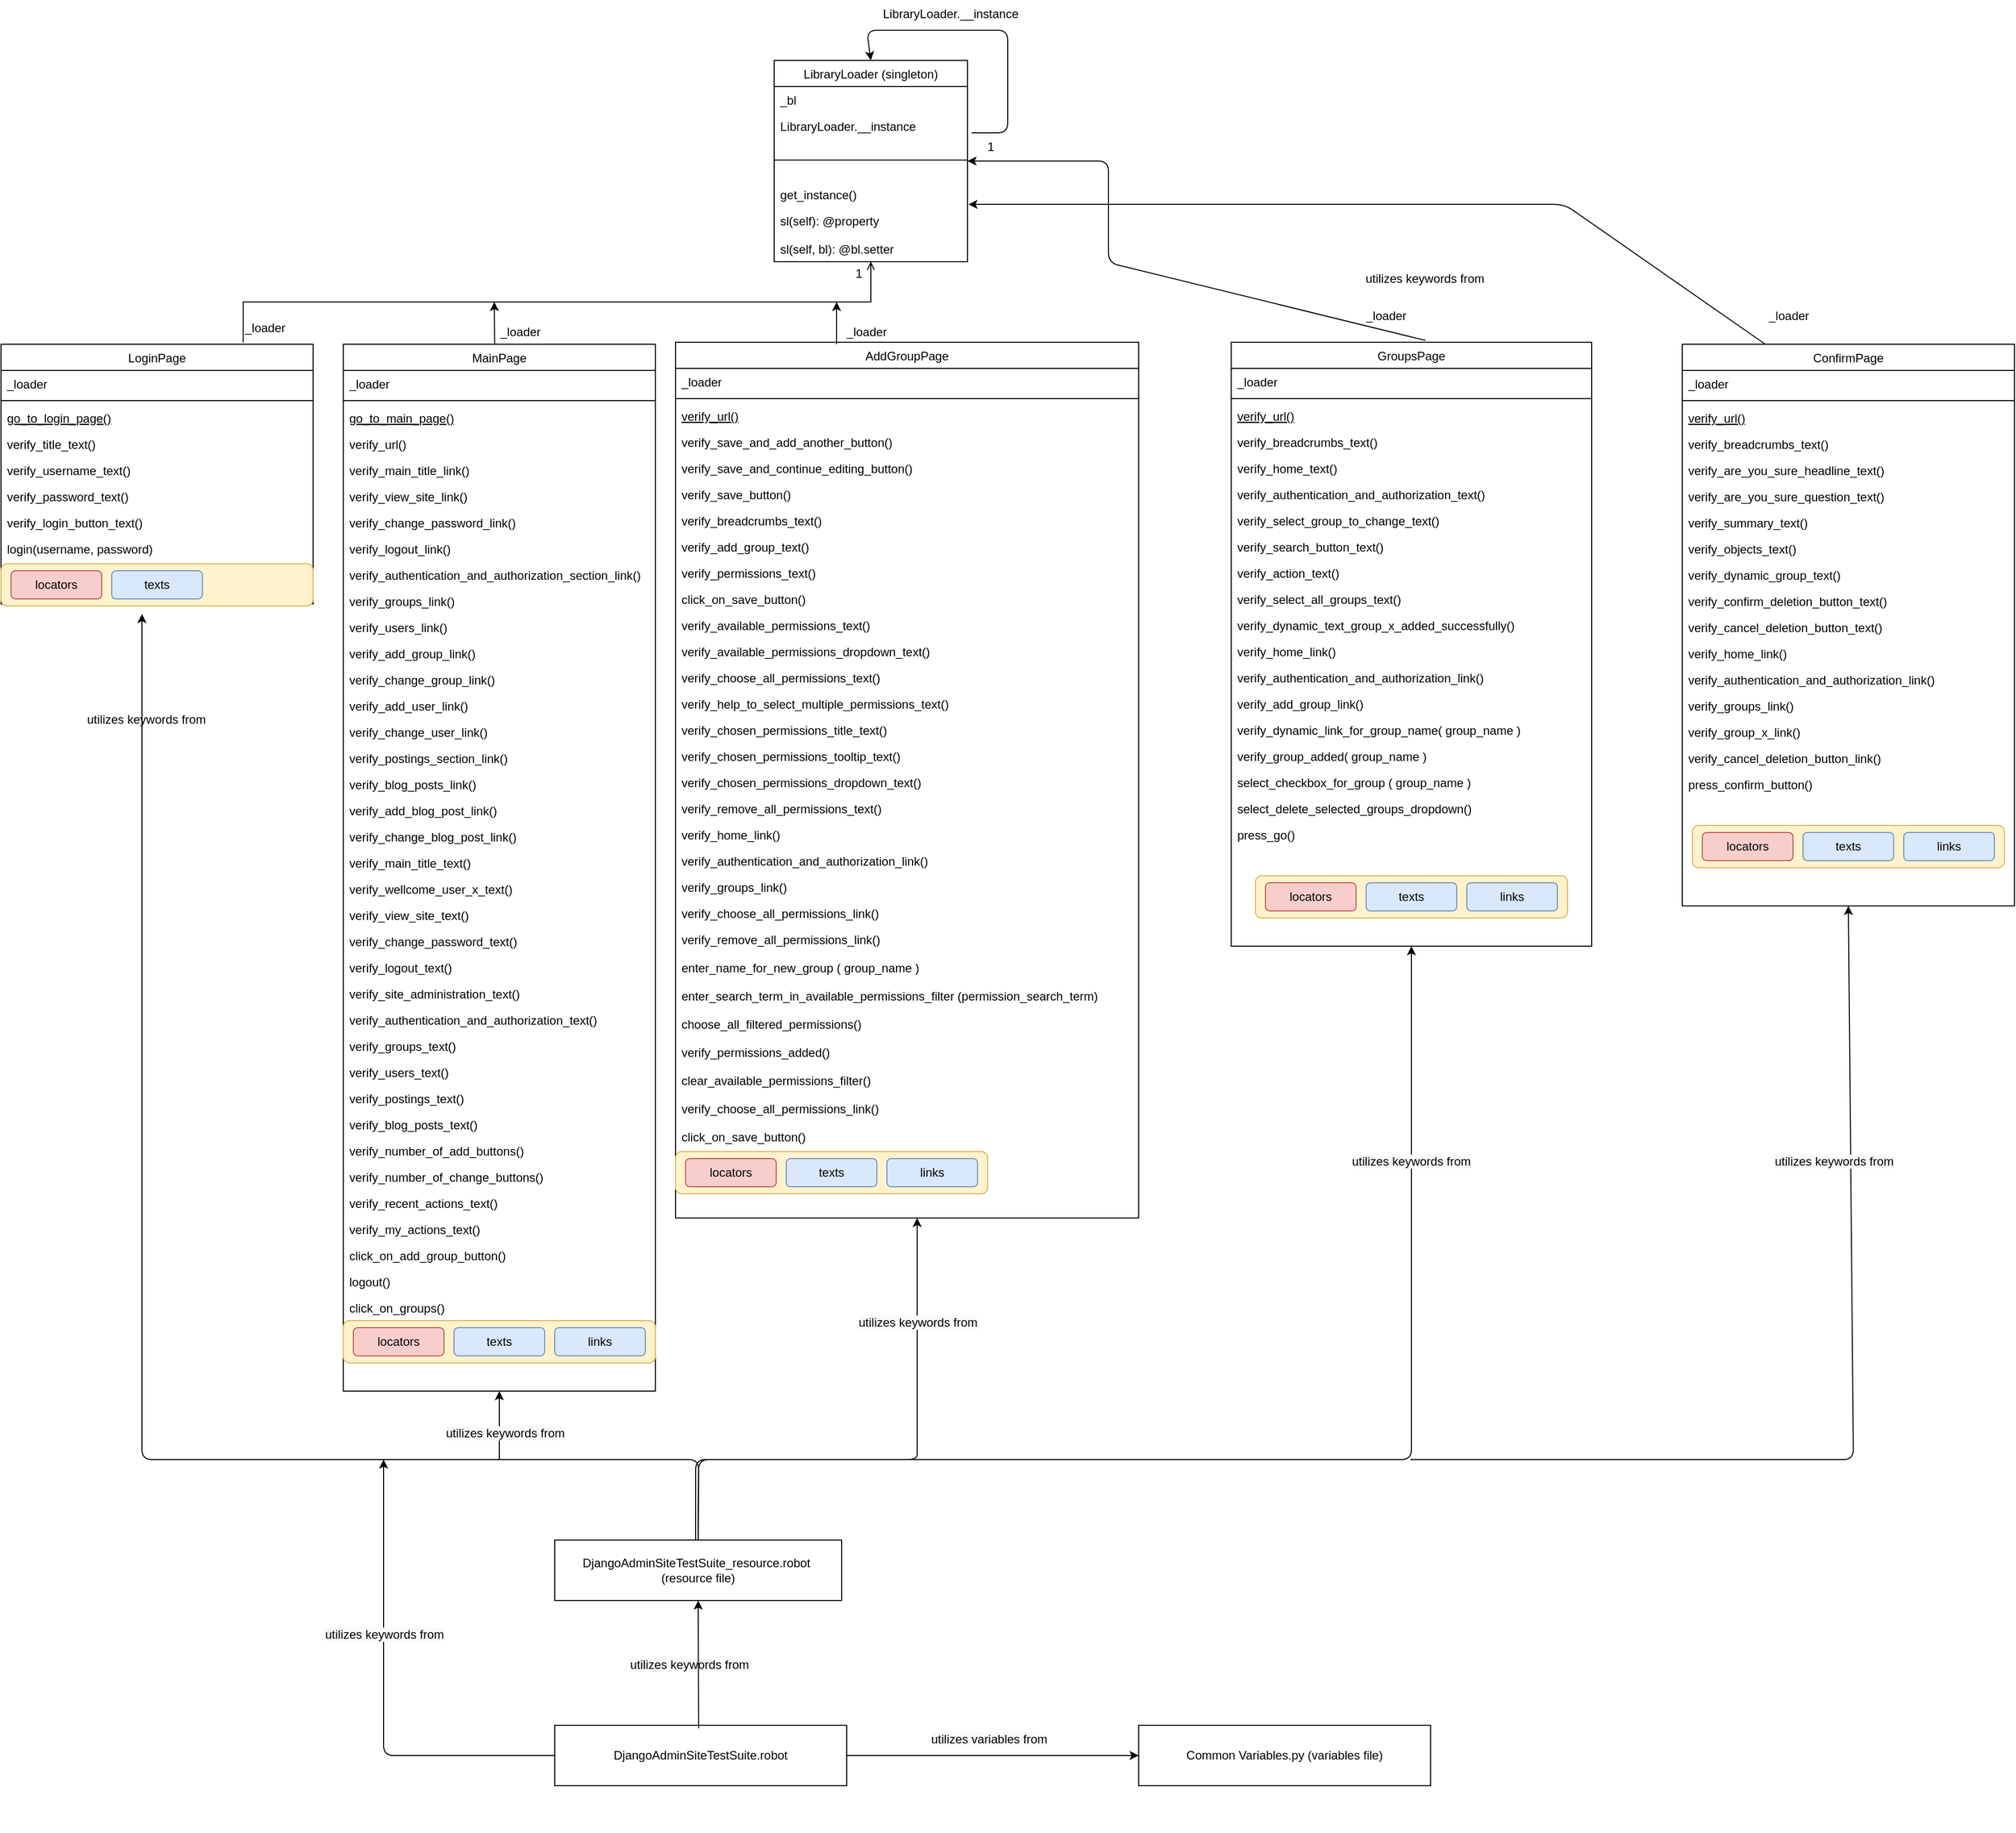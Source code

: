 <mxfile version="14.6.13" type="device"><diagram id="C5RBs43oDa-KdzZeNtuy" name="Page-1"><mxGraphModel dx="2408" dy="811" grid="1" gridSize="10" guides="1" tooltips="1" connect="1" arrows="1" fold="1" page="1" pageScale="1" pageWidth="827" pageHeight="1169" math="0" shadow="0"><root><mxCell id="WIyWlLk6GJQsqaUBKTNV-0"/><mxCell id="WIyWlLk6GJQsqaUBKTNV-1" parent="WIyWlLk6GJQsqaUBKTNV-0"/><mxCell id="zkfFHV4jXpPFQw0GAbJ--6" value="LoginPage" style="swimlane;fontStyle=0;align=center;verticalAlign=top;childLayout=stackLayout;horizontal=1;startSize=26;horizontalStack=0;resizeParent=1;resizeLast=0;collapsible=1;marginBottom=0;rounded=0;shadow=0;strokeWidth=1;" parent="WIyWlLk6GJQsqaUBKTNV-1" vertex="1"><mxGeometry x="-260" y="352" width="310" height="258" as="geometry"><mxRectangle x="130" y="380" width="160" height="26" as="alternateBounds"/></mxGeometry></mxCell><mxCell id="zkfFHV4jXpPFQw0GAbJ--8" value="_loader" style="text;align=left;verticalAlign=top;spacingLeft=4;spacingRight=4;overflow=hidden;rotatable=0;points=[[0,0.5],[1,0.5]];portConstraint=eastwest;rounded=0;shadow=0;html=0;" parent="zkfFHV4jXpPFQw0GAbJ--6" vertex="1"><mxGeometry y="26" width="310" height="26" as="geometry"/></mxCell><mxCell id="zkfFHV4jXpPFQw0GAbJ--9" value="" style="line;html=1;strokeWidth=1;align=left;verticalAlign=middle;spacingTop=-1;spacingLeft=3;spacingRight=3;rotatable=0;labelPosition=right;points=[];portConstraint=eastwest;" parent="zkfFHV4jXpPFQw0GAbJ--6" vertex="1"><mxGeometry y="52" width="310" height="8" as="geometry"/></mxCell><mxCell id="zkfFHV4jXpPFQw0GAbJ--10" value="go_to_login_page()" style="text;align=left;verticalAlign=top;spacingLeft=4;spacingRight=4;overflow=hidden;rotatable=0;points=[[0,0.5],[1,0.5]];portConstraint=eastwest;fontStyle=4" parent="zkfFHV4jXpPFQw0GAbJ--6" vertex="1"><mxGeometry y="60" width="310" height="26" as="geometry"/></mxCell><mxCell id="zkfFHV4jXpPFQw0GAbJ--11" value="verify_title_text()" style="text;align=left;verticalAlign=top;spacingLeft=4;spacingRight=4;overflow=hidden;rotatable=0;points=[[0,0.5],[1,0.5]];portConstraint=eastwest;" parent="zkfFHV4jXpPFQw0GAbJ--6" vertex="1"><mxGeometry y="86" width="310" height="26" as="geometry"/></mxCell><mxCell id="45nEf61twgFNZZXintzG-1" value="verify_username_text()" style="text;align=left;verticalAlign=top;spacingLeft=4;spacingRight=4;overflow=hidden;rotatable=0;points=[[0,0.5],[1,0.5]];portConstraint=eastwest;" parent="zkfFHV4jXpPFQw0GAbJ--6" vertex="1"><mxGeometry y="112" width="310" height="26" as="geometry"/></mxCell><mxCell id="nGhKQHx9y1FLYIaizxKM-0" value="verify_password_text()" style="text;align=left;verticalAlign=top;spacingLeft=4;spacingRight=4;overflow=hidden;rotatable=0;points=[[0,0.5],[1,0.5]];portConstraint=eastwest;" vertex="1" parent="zkfFHV4jXpPFQw0GAbJ--6"><mxGeometry y="138" width="310" height="26" as="geometry"/></mxCell><mxCell id="nGhKQHx9y1FLYIaizxKM-1" value="verify_login_button_text()" style="text;align=left;verticalAlign=top;spacingLeft=4;spacingRight=4;overflow=hidden;rotatable=0;points=[[0,0.5],[1,0.5]];portConstraint=eastwest;" vertex="1" parent="zkfFHV4jXpPFQw0GAbJ--6"><mxGeometry y="164" width="310" height="26" as="geometry"/></mxCell><mxCell id="nGhKQHx9y1FLYIaizxKM-2" value="login(username, password)" style="text;align=left;verticalAlign=top;spacingLeft=4;spacingRight=4;overflow=hidden;rotatable=0;points=[[0,0.5],[1,0.5]];portConstraint=eastwest;" vertex="1" parent="zkfFHV4jXpPFQw0GAbJ--6"><mxGeometry y="190" width="310" height="26" as="geometry"/></mxCell><mxCell id="zkfFHV4jXpPFQw0GAbJ--17" value="LibraryLoader (singleton)" style="swimlane;fontStyle=0;align=center;verticalAlign=top;childLayout=stackLayout;horizontal=1;startSize=26;horizontalStack=0;resizeParent=1;resizeLast=0;collapsible=1;marginBottom=0;rounded=0;shadow=0;strokeWidth=1;" parent="WIyWlLk6GJQsqaUBKTNV-1" vertex="1"><mxGeometry x="508" y="70" width="192" height="200" as="geometry"><mxRectangle x="550" y="140" width="160" height="26" as="alternateBounds"/></mxGeometry></mxCell><mxCell id="zkfFHV4jXpPFQw0GAbJ--18" value="_bl" style="text;align=left;verticalAlign=top;spacingLeft=4;spacingRight=4;overflow=hidden;rotatable=0;points=[[0,0.5],[1,0.5]];portConstraint=eastwest;" parent="zkfFHV4jXpPFQw0GAbJ--17" vertex="1"><mxGeometry y="26" width="192" height="26" as="geometry"/></mxCell><mxCell id="45nEf61twgFNZZXintzG-6" value="LibraryLoader.__instance" style="text;align=left;verticalAlign=top;spacingLeft=4;spacingRight=4;overflow=hidden;rotatable=0;points=[[0,0.5],[1,0.5]];portConstraint=eastwest;" parent="zkfFHV4jXpPFQw0GAbJ--17" vertex="1"><mxGeometry y="52" width="192" height="26" as="geometry"/></mxCell><mxCell id="zkfFHV4jXpPFQw0GAbJ--23" value="" style="line;html=1;strokeWidth=1;align=left;verticalAlign=middle;spacingTop=-1;spacingLeft=3;spacingRight=3;rotatable=0;labelPosition=right;points=[];portConstraint=eastwest;" parent="zkfFHV4jXpPFQw0GAbJ--17" vertex="1"><mxGeometry y="78" width="192" height="42" as="geometry"/></mxCell><mxCell id="zkfFHV4jXpPFQw0GAbJ--24" value="get_instance()&#10;" style="text;align=left;verticalAlign=top;spacingLeft=4;spacingRight=4;overflow=hidden;rotatable=0;points=[[0,0.5],[1,0.5]];portConstraint=eastwest;" parent="zkfFHV4jXpPFQw0GAbJ--17" vertex="1"><mxGeometry y="120" width="192" height="26" as="geometry"/></mxCell><mxCell id="zkfFHV4jXpPFQw0GAbJ--25" value="sl(self): @property" style="text;align=left;verticalAlign=top;spacingLeft=4;spacingRight=4;overflow=hidden;rotatable=0;points=[[0,0.5],[1,0.5]];portConstraint=eastwest;" parent="zkfFHV4jXpPFQw0GAbJ--17" vertex="1"><mxGeometry y="146" width="192" height="26" as="geometry"/></mxCell><mxCell id="45nEf61twgFNZZXintzG-7" value="" style="endArrow=classic;html=1;exitX=1.021;exitY=0.769;exitDx=0;exitDy=0;exitPerimeter=0;entryX=0.5;entryY=0;entryDx=0;entryDy=0;" parent="zkfFHV4jXpPFQw0GAbJ--17" source="45nEf61twgFNZZXintzG-6" target="zkfFHV4jXpPFQw0GAbJ--17" edge="1"><mxGeometry width="50" height="50" relative="1" as="geometry"><mxPoint x="192" y="140" as="sourcePoint"/><mxPoint x="242" y="90" as="targetPoint"/><Array as="points"><mxPoint x="232" y="72"/><mxPoint x="232" y="-30"/><mxPoint x="92" y="-30"/></Array></mxGeometry></mxCell><mxCell id="zkfFHV4jXpPFQw0GAbJ--26" value="" style="endArrow=open;shadow=0;strokeWidth=1;strokeColor=#000000;rounded=0;endFill=1;edgeStyle=elbowEdgeStyle;elbow=vertical;exitX=0.776;exitY=-0.007;exitDx=0;exitDy=0;exitPerimeter=0;" parent="WIyWlLk6GJQsqaUBKTNV-1" source="zkfFHV4jXpPFQw0GAbJ--6" target="zkfFHV4jXpPFQw0GAbJ--17" edge="1"><mxGeometry x="0.5" y="41" relative="1" as="geometry"><mxPoint x="380" y="192" as="sourcePoint"/><mxPoint x="540" y="192" as="targetPoint"/><mxPoint x="-40" y="32" as="offset"/></mxGeometry></mxCell><mxCell id="zkfFHV4jXpPFQw0GAbJ--28" value="1" style="resizable=0;align=right;verticalAlign=bottom;labelBackgroundColor=none;fontSize=12;" parent="zkfFHV4jXpPFQw0GAbJ--26" connectable="0" vertex="1"><mxGeometry x="1" relative="1" as="geometry"><mxPoint x="-7" y="20.44" as="offset"/></mxGeometry></mxCell><mxCell id="zkfFHV4jXpPFQw0GAbJ--29" value="_loader" style="text;html=1;resizable=0;points=[];;align=center;verticalAlign=middle;labelBackgroundColor=none;rounded=0;shadow=0;strokeWidth=1;fontSize=12;" parent="zkfFHV4jXpPFQw0GAbJ--26" vertex="1" connectable="0"><mxGeometry x="0.5" y="49" relative="1" as="geometry"><mxPoint x="-466.2" y="75" as="offset"/></mxGeometry></mxCell><mxCell id="45nEf61twgFNZZXintzG-3" value="sl(self, bl): @bl.setter" style="text;align=left;verticalAlign=top;spacingLeft=4;spacingRight=4;overflow=hidden;rotatable=0;points=[[0,0.5],[1,0.5]];portConstraint=eastwest;" parent="WIyWlLk6GJQsqaUBKTNV-1" vertex="1"><mxGeometry x="508" y="244" width="160" height="26" as="geometry"/></mxCell><mxCell id="45nEf61twgFNZZXintzG-8" value="LibraryLoader.__instance" style="text;align=left;verticalAlign=top;spacingLeft=4;spacingRight=4;overflow=hidden;rotatable=0;points=[[0,0.5],[1,0.5]];portConstraint=eastwest;" parent="WIyWlLk6GJQsqaUBKTNV-1" vertex="1"><mxGeometry x="610" y="10" width="192" height="26" as="geometry"/></mxCell><mxCell id="45nEf61twgFNZZXintzG-9" value="1" style="resizable=0;align=right;verticalAlign=bottom;labelBackgroundColor=none;fontSize=12;" parent="WIyWlLk6GJQsqaUBKTNV-1" connectable="0" vertex="1"><mxGeometry x="750" y="395" as="geometry"><mxPoint x="-22" y="-230.56" as="offset"/></mxGeometry></mxCell><mxCell id="45nEf61twgFNZZXintzG-13" value="MainPage" style="swimlane;fontStyle=0;align=center;verticalAlign=top;childLayout=stackLayout;horizontal=1;startSize=26;horizontalStack=0;resizeParent=1;resizeLast=0;collapsible=1;marginBottom=0;rounded=0;shadow=0;strokeWidth=1;" parent="WIyWlLk6GJQsqaUBKTNV-1" vertex="1"><mxGeometry x="80" y="352" width="310" height="1040" as="geometry"><mxRectangle x="130" y="380" width="160" height="26" as="alternateBounds"/></mxGeometry></mxCell><mxCell id="45nEf61twgFNZZXintzG-15" value="_loader" style="text;align=left;verticalAlign=top;spacingLeft=4;spacingRight=4;overflow=hidden;rotatable=0;points=[[0,0.5],[1,0.5]];portConstraint=eastwest;rounded=0;shadow=0;html=0;" parent="45nEf61twgFNZZXintzG-13" vertex="1"><mxGeometry y="26" width="310" height="26" as="geometry"/></mxCell><mxCell id="45nEf61twgFNZZXintzG-16" value="" style="line;html=1;strokeWidth=1;align=left;verticalAlign=middle;spacingTop=-1;spacingLeft=3;spacingRight=3;rotatable=0;labelPosition=right;points=[];portConstraint=eastwest;" parent="45nEf61twgFNZZXintzG-13" vertex="1"><mxGeometry y="52" width="310" height="8" as="geometry"/></mxCell><mxCell id="45nEf61twgFNZZXintzG-17" value="go_to_main_page()" style="text;align=left;verticalAlign=top;spacingLeft=4;spacingRight=4;overflow=hidden;rotatable=0;points=[[0,0.5],[1,0.5]];portConstraint=eastwest;fontStyle=4" parent="45nEf61twgFNZZXintzG-13" vertex="1"><mxGeometry y="60" width="310" height="26" as="geometry"/></mxCell><mxCell id="45nEf61twgFNZZXintzG-2" value="verify_url()" style="text;align=left;verticalAlign=top;spacingLeft=4;spacingRight=4;overflow=hidden;rotatable=0;points=[[0,0.5],[1,0.5]];portConstraint=eastwest;" parent="45nEf61twgFNZZXintzG-13" vertex="1"><mxGeometry y="86" width="310" height="26" as="geometry"/></mxCell><mxCell id="nGhKQHx9y1FLYIaizxKM-14" value="verify_main_title_link()" style="text;align=left;verticalAlign=top;spacingLeft=4;spacingRight=4;overflow=hidden;rotatable=0;points=[[0,0.5],[1,0.5]];portConstraint=eastwest;" vertex="1" parent="45nEf61twgFNZZXintzG-13"><mxGeometry y="112" width="310" height="26" as="geometry"/></mxCell><mxCell id="nGhKQHx9y1FLYIaizxKM-15" value="verify_view_site_link()" style="text;align=left;verticalAlign=top;spacingLeft=4;spacingRight=4;overflow=hidden;rotatable=0;points=[[0,0.5],[1,0.5]];portConstraint=eastwest;" vertex="1" parent="45nEf61twgFNZZXintzG-13"><mxGeometry y="138" width="310" height="26" as="geometry"/></mxCell><mxCell id="nGhKQHx9y1FLYIaizxKM-16" value="verify_change_password_link()" style="text;align=left;verticalAlign=top;spacingLeft=4;spacingRight=4;overflow=hidden;rotatable=0;points=[[0,0.5],[1,0.5]];portConstraint=eastwest;" vertex="1" parent="45nEf61twgFNZZXintzG-13"><mxGeometry y="164" width="310" height="26" as="geometry"/></mxCell><mxCell id="nGhKQHx9y1FLYIaizxKM-18" value="verify_logout_link()" style="text;align=left;verticalAlign=top;spacingLeft=4;spacingRight=4;overflow=hidden;rotatable=0;points=[[0,0.5],[1,0.5]];portConstraint=eastwest;" vertex="1" parent="45nEf61twgFNZZXintzG-13"><mxGeometry y="190" width="310" height="26" as="geometry"/></mxCell><mxCell id="nGhKQHx9y1FLYIaizxKM-17" value="verify_authentication_and_authorization_section_link()" style="text;align=left;verticalAlign=top;spacingLeft=4;spacingRight=4;overflow=hidden;rotatable=0;points=[[0,0.5],[1,0.5]];portConstraint=eastwest;" vertex="1" parent="45nEf61twgFNZZXintzG-13"><mxGeometry y="216" width="310" height="26" as="geometry"/></mxCell><mxCell id="nGhKQHx9y1FLYIaizxKM-19" value="verify_groups_link()" style="text;align=left;verticalAlign=top;spacingLeft=4;spacingRight=4;overflow=hidden;rotatable=0;points=[[0,0.5],[1,0.5]];portConstraint=eastwest;" vertex="1" parent="45nEf61twgFNZZXintzG-13"><mxGeometry y="242" width="310" height="26" as="geometry"/></mxCell><mxCell id="nGhKQHx9y1FLYIaizxKM-20" value="verify_users_link()" style="text;align=left;verticalAlign=top;spacingLeft=4;spacingRight=4;overflow=hidden;rotatable=0;points=[[0,0.5],[1,0.5]];portConstraint=eastwest;" vertex="1" parent="45nEf61twgFNZZXintzG-13"><mxGeometry y="268" width="310" height="26" as="geometry"/></mxCell><mxCell id="nGhKQHx9y1FLYIaizxKM-21" value="verify_add_group_link()" style="text;align=left;verticalAlign=top;spacingLeft=4;spacingRight=4;overflow=hidden;rotatable=0;points=[[0,0.5],[1,0.5]];portConstraint=eastwest;" vertex="1" parent="45nEf61twgFNZZXintzG-13"><mxGeometry y="294" width="310" height="26" as="geometry"/></mxCell><mxCell id="nGhKQHx9y1FLYIaizxKM-23" value="verify_change_group_link()" style="text;align=left;verticalAlign=top;spacingLeft=4;spacingRight=4;overflow=hidden;rotatable=0;points=[[0,0.5],[1,0.5]];portConstraint=eastwest;" vertex="1" parent="45nEf61twgFNZZXintzG-13"><mxGeometry y="320" width="310" height="26" as="geometry"/></mxCell><mxCell id="nGhKQHx9y1FLYIaizxKM-22" value="verify_add_user_link()" style="text;align=left;verticalAlign=top;spacingLeft=4;spacingRight=4;overflow=hidden;rotatable=0;points=[[0,0.5],[1,0.5]];portConstraint=eastwest;" vertex="1" parent="45nEf61twgFNZZXintzG-13"><mxGeometry y="346" width="310" height="26" as="geometry"/></mxCell><mxCell id="nGhKQHx9y1FLYIaizxKM-24" value="verify_change_user_link()" style="text;align=left;verticalAlign=top;spacingLeft=4;spacingRight=4;overflow=hidden;rotatable=0;points=[[0,0.5],[1,0.5]];portConstraint=eastwest;" vertex="1" parent="45nEf61twgFNZZXintzG-13"><mxGeometry y="372" width="310" height="26" as="geometry"/></mxCell><mxCell id="nGhKQHx9y1FLYIaizxKM-25" value="verify_postings_section_link()" style="text;align=left;verticalAlign=top;spacingLeft=4;spacingRight=4;overflow=hidden;rotatable=0;points=[[0,0.5],[1,0.5]];portConstraint=eastwest;" vertex="1" parent="45nEf61twgFNZZXintzG-13"><mxGeometry y="398" width="310" height="26" as="geometry"/></mxCell><mxCell id="nGhKQHx9y1FLYIaizxKM-26" value="verify_blog_posts_link()" style="text;align=left;verticalAlign=top;spacingLeft=4;spacingRight=4;overflow=hidden;rotatable=0;points=[[0,0.5],[1,0.5]];portConstraint=eastwest;" vertex="1" parent="45nEf61twgFNZZXintzG-13"><mxGeometry y="424" width="310" height="26" as="geometry"/></mxCell><mxCell id="nGhKQHx9y1FLYIaizxKM-27" value="verify_add_blog_post_link()" style="text;align=left;verticalAlign=top;spacingLeft=4;spacingRight=4;overflow=hidden;rotatable=0;points=[[0,0.5],[1,0.5]];portConstraint=eastwest;" vertex="1" parent="45nEf61twgFNZZXintzG-13"><mxGeometry y="450" width="310" height="26" as="geometry"/></mxCell><mxCell id="nGhKQHx9y1FLYIaizxKM-28" value="verify_change_blog_post_link()" style="text;align=left;verticalAlign=top;spacingLeft=4;spacingRight=4;overflow=hidden;rotatable=0;points=[[0,0.5],[1,0.5]];portConstraint=eastwest;" vertex="1" parent="45nEf61twgFNZZXintzG-13"><mxGeometry y="476" width="310" height="26" as="geometry"/></mxCell><mxCell id="nGhKQHx9y1FLYIaizxKM-29" value="verify_main_title_text()" style="text;align=left;verticalAlign=top;spacingLeft=4;spacingRight=4;overflow=hidden;rotatable=0;points=[[0,0.5],[1,0.5]];portConstraint=eastwest;" vertex="1" parent="45nEf61twgFNZZXintzG-13"><mxGeometry y="502" width="310" height="26" as="geometry"/></mxCell><mxCell id="nGhKQHx9y1FLYIaizxKM-30" value="verify_wellcome_user_x_text()" style="text;align=left;verticalAlign=top;spacingLeft=4;spacingRight=4;overflow=hidden;rotatable=0;points=[[0,0.5],[1,0.5]];portConstraint=eastwest;" vertex="1" parent="45nEf61twgFNZZXintzG-13"><mxGeometry y="528" width="310" height="26" as="geometry"/></mxCell><mxCell id="nGhKQHx9y1FLYIaizxKM-31" value="verify_view_site_text()" style="text;align=left;verticalAlign=top;spacingLeft=4;spacingRight=4;overflow=hidden;rotatable=0;points=[[0,0.5],[1,0.5]];portConstraint=eastwest;" vertex="1" parent="45nEf61twgFNZZXintzG-13"><mxGeometry y="554" width="310" height="26" as="geometry"/></mxCell><mxCell id="nGhKQHx9y1FLYIaizxKM-32" value="verify_change_password_text()" style="text;align=left;verticalAlign=top;spacingLeft=4;spacingRight=4;overflow=hidden;rotatable=0;points=[[0,0.5],[1,0.5]];portConstraint=eastwest;" vertex="1" parent="45nEf61twgFNZZXintzG-13"><mxGeometry y="580" width="310" height="26" as="geometry"/></mxCell><mxCell id="nGhKQHx9y1FLYIaizxKM-33" value="verify_logout_text()" style="text;align=left;verticalAlign=top;spacingLeft=4;spacingRight=4;overflow=hidden;rotatable=0;points=[[0,0.5],[1,0.5]];portConstraint=eastwest;" vertex="1" parent="45nEf61twgFNZZXintzG-13"><mxGeometry y="606" width="310" height="26" as="geometry"/></mxCell><mxCell id="nGhKQHx9y1FLYIaizxKM-34" value="verify_site_administration_text()" style="text;align=left;verticalAlign=top;spacingLeft=4;spacingRight=4;overflow=hidden;rotatable=0;points=[[0,0.5],[1,0.5]];portConstraint=eastwest;" vertex="1" parent="45nEf61twgFNZZXintzG-13"><mxGeometry y="632" width="310" height="26" as="geometry"/></mxCell><mxCell id="nGhKQHx9y1FLYIaizxKM-35" value="verify_authentication_and_authorization_text()&#10;" style="text;align=left;verticalAlign=top;spacingLeft=4;spacingRight=4;overflow=hidden;rotatable=0;points=[[0,0.5],[1,0.5]];portConstraint=eastwest;" vertex="1" parent="45nEf61twgFNZZXintzG-13"><mxGeometry y="658" width="310" height="26" as="geometry"/></mxCell><mxCell id="nGhKQHx9y1FLYIaizxKM-36" value="verify_groups_text()" style="text;align=left;verticalAlign=top;spacingLeft=4;spacingRight=4;overflow=hidden;rotatable=0;points=[[0,0.5],[1,0.5]];portConstraint=eastwest;" vertex="1" parent="45nEf61twgFNZZXintzG-13"><mxGeometry y="684" width="310" height="26" as="geometry"/></mxCell><mxCell id="nGhKQHx9y1FLYIaizxKM-40" value="verify_users_text()" style="text;align=left;verticalAlign=top;spacingLeft=4;spacingRight=4;overflow=hidden;rotatable=0;points=[[0,0.5],[1,0.5]];portConstraint=eastwest;" vertex="1" parent="45nEf61twgFNZZXintzG-13"><mxGeometry y="710" width="310" height="26" as="geometry"/></mxCell><mxCell id="nGhKQHx9y1FLYIaizxKM-37" value="verify_postings_text()" style="text;align=left;verticalAlign=top;spacingLeft=4;spacingRight=4;overflow=hidden;rotatable=0;points=[[0,0.5],[1,0.5]];portConstraint=eastwest;" vertex="1" parent="45nEf61twgFNZZXintzG-13"><mxGeometry y="736" width="310" height="26" as="geometry"/></mxCell><mxCell id="nGhKQHx9y1FLYIaizxKM-38" value="verify_blog_posts_text()" style="text;align=left;verticalAlign=top;spacingLeft=4;spacingRight=4;overflow=hidden;rotatable=0;points=[[0,0.5],[1,0.5]];portConstraint=eastwest;" vertex="1" parent="45nEf61twgFNZZXintzG-13"><mxGeometry y="762" width="310" height="26" as="geometry"/></mxCell><mxCell id="nGhKQHx9y1FLYIaizxKM-42" value="verify_number_of_add_buttons()" style="text;align=left;verticalAlign=top;spacingLeft=4;spacingRight=4;overflow=hidden;rotatable=0;points=[[0,0.5],[1,0.5]];portConstraint=eastwest;" vertex="1" parent="45nEf61twgFNZZXintzG-13"><mxGeometry y="788" width="310" height="26" as="geometry"/></mxCell><mxCell id="nGhKQHx9y1FLYIaizxKM-43" value="verify_number_of_change_buttons()" style="text;align=left;verticalAlign=top;spacingLeft=4;spacingRight=4;overflow=hidden;rotatable=0;points=[[0,0.5],[1,0.5]];portConstraint=eastwest;" vertex="1" parent="45nEf61twgFNZZXintzG-13"><mxGeometry y="814" width="310" height="26" as="geometry"/></mxCell><mxCell id="nGhKQHx9y1FLYIaizxKM-44" value="verify_recent_actions_text()" style="text;align=left;verticalAlign=top;spacingLeft=4;spacingRight=4;overflow=hidden;rotatable=0;points=[[0,0.5],[1,0.5]];portConstraint=eastwest;" vertex="1" parent="45nEf61twgFNZZXintzG-13"><mxGeometry y="840" width="310" height="26" as="geometry"/></mxCell><mxCell id="nGhKQHx9y1FLYIaizxKM-45" value="verify_my_actions_text()" style="text;align=left;verticalAlign=top;spacingLeft=4;spacingRight=4;overflow=hidden;rotatable=0;points=[[0,0.5],[1,0.5]];portConstraint=eastwest;" vertex="1" parent="45nEf61twgFNZZXintzG-13"><mxGeometry y="866" width="310" height="26" as="geometry"/></mxCell><mxCell id="nGhKQHx9y1FLYIaizxKM-46" value="click_on_add_group_button()" style="text;align=left;verticalAlign=top;spacingLeft=4;spacingRight=4;overflow=hidden;rotatable=0;points=[[0,0.5],[1,0.5]];portConstraint=eastwest;" vertex="1" parent="45nEf61twgFNZZXintzG-13"><mxGeometry y="892" width="310" height="26" as="geometry"/></mxCell><mxCell id="nGhKQHx9y1FLYIaizxKM-47" value="logout()" style="text;align=left;verticalAlign=top;spacingLeft=4;spacingRight=4;overflow=hidden;rotatable=0;points=[[0,0.5],[1,0.5]];portConstraint=eastwest;" vertex="1" parent="45nEf61twgFNZZXintzG-13"><mxGeometry y="918" width="310" height="26" as="geometry"/></mxCell><mxCell id="nGhKQHx9y1FLYIaizxKM-48" value="click_on_groups()" style="text;align=left;verticalAlign=top;spacingLeft=4;spacingRight=4;overflow=hidden;rotatable=0;points=[[0,0.5],[1,0.5]];portConstraint=eastwest;" vertex="1" parent="45nEf61twgFNZZXintzG-13"><mxGeometry y="944" width="310" height="26" as="geometry"/></mxCell><mxCell id="nGhKQHx9y1FLYIaizxKM-9" value="" style="group" vertex="1" connectable="0" parent="45nEf61twgFNZZXintzG-13"><mxGeometry y="970" width="310" height="42" as="geometry"/></mxCell><mxCell id="nGhKQHx9y1FLYIaizxKM-10" value="" style="rounded=1;whiteSpace=wrap;html=1;fillColor=#fff2cc;strokeColor=#d6b656;" vertex="1" parent="nGhKQHx9y1FLYIaizxKM-9"><mxGeometry width="310" height="42" as="geometry"/></mxCell><mxCell id="nGhKQHx9y1FLYIaizxKM-11" value="locators" style="rounded=1;whiteSpace=wrap;html=1;fillColor=#f8cecc;strokeColor=#b85450;" vertex="1" parent="nGhKQHx9y1FLYIaizxKM-9"><mxGeometry x="10" y="7" width="90" height="28" as="geometry"/></mxCell><mxCell id="nGhKQHx9y1FLYIaizxKM-12" value="texts" style="rounded=1;whiteSpace=wrap;html=1;fillColor=#dae8fc;strokeColor=#6c8ebf;" vertex="1" parent="nGhKQHx9y1FLYIaizxKM-9"><mxGeometry x="110" y="7" width="90" height="28" as="geometry"/></mxCell><mxCell id="nGhKQHx9y1FLYIaizxKM-13" value="links" style="rounded=1;whiteSpace=wrap;html=1;fillColor=#dae8fc;strokeColor=#6c8ebf;" vertex="1" parent="nGhKQHx9y1FLYIaizxKM-9"><mxGeometry x="210" y="7" width="90" height="28" as="geometry"/></mxCell><mxCell id="45nEf61twgFNZZXintzG-21" value="AddGroupPage" style="swimlane;fontStyle=0;align=center;verticalAlign=top;childLayout=stackLayout;horizontal=1;startSize=26;horizontalStack=0;resizeParent=1;resizeLast=0;collapsible=1;marginBottom=0;rounded=0;shadow=0;strokeWidth=1;" parent="WIyWlLk6GJQsqaUBKTNV-1" vertex="1"><mxGeometry x="410" y="350" width="460" height="870" as="geometry"><mxRectangle x="130" y="380" width="160" height="26" as="alternateBounds"/></mxGeometry></mxCell><mxCell id="45nEf61twgFNZZXintzG-23" value="_loader" style="text;align=left;verticalAlign=top;spacingLeft=4;spacingRight=4;overflow=hidden;rotatable=0;points=[[0,0.5],[1,0.5]];portConstraint=eastwest;rounded=0;shadow=0;html=0;" parent="45nEf61twgFNZZXintzG-21" vertex="1"><mxGeometry y="26" width="460" height="26" as="geometry"/></mxCell><mxCell id="45nEf61twgFNZZXintzG-24" value="" style="line;html=1;strokeWidth=1;align=left;verticalAlign=middle;spacingTop=-1;spacingLeft=3;spacingRight=3;rotatable=0;labelPosition=right;points=[];portConstraint=eastwest;" parent="45nEf61twgFNZZXintzG-21" vertex="1"><mxGeometry y="52" width="460" height="8" as="geometry"/></mxCell><mxCell id="45nEf61twgFNZZXintzG-25" value="verify_url()" style="text;align=left;verticalAlign=top;spacingLeft=4;spacingRight=4;overflow=hidden;rotatable=0;points=[[0,0.5],[1,0.5]];portConstraint=eastwest;fontStyle=4" parent="45nEf61twgFNZZXintzG-21" vertex="1"><mxGeometry y="60" width="460" height="26" as="geometry"/></mxCell><mxCell id="45nEf61twgFNZZXintzG-26" value="verify_save_and_add_another_button()" style="text;align=left;verticalAlign=top;spacingLeft=4;spacingRight=4;overflow=hidden;rotatable=0;points=[[0,0.5],[1,0.5]];portConstraint=eastwest;" parent="45nEf61twgFNZZXintzG-21" vertex="1"><mxGeometry y="86" width="460" height="26" as="geometry"/></mxCell><mxCell id="45nEf61twgFNZZXintzG-27" value="verify_save_and_continue_editing_button()" style="text;align=left;verticalAlign=top;spacingLeft=4;spacingRight=4;overflow=hidden;rotatable=0;points=[[0,0.5],[1,0.5]];portConstraint=eastwest;" parent="45nEf61twgFNZZXintzG-21" vertex="1"><mxGeometry y="112" width="460" height="26" as="geometry"/></mxCell><mxCell id="45nEf61twgFNZZXintzG-28" value="verify_save_button()" style="text;align=left;verticalAlign=top;spacingLeft=4;spacingRight=4;overflow=hidden;rotatable=0;points=[[0,0.5],[1,0.5]];portConstraint=eastwest;" parent="45nEf61twgFNZZXintzG-21" vertex="1"><mxGeometry y="138" width="460" height="26" as="geometry"/></mxCell><mxCell id="45nEf61twgFNZZXintzG-41" value="verify_breadcrumbs_text()" style="text;align=left;verticalAlign=top;spacingLeft=4;spacingRight=4;overflow=hidden;rotatable=0;points=[[0,0.5],[1,0.5]];portConstraint=eastwest;" parent="45nEf61twgFNZZXintzG-21" vertex="1"><mxGeometry y="164" width="460" height="26" as="geometry"/></mxCell><mxCell id="45nEf61twgFNZZXintzG-42" value="verify_add_group_text()" style="text;align=left;verticalAlign=top;spacingLeft=4;spacingRight=4;overflow=hidden;rotatable=0;points=[[0,0.5],[1,0.5]];portConstraint=eastwest;" parent="45nEf61twgFNZZXintzG-21" vertex="1"><mxGeometry y="190" width="460" height="26" as="geometry"/></mxCell><mxCell id="45nEf61twgFNZZXintzG-43" value="verify_permissions_text()" style="text;align=left;verticalAlign=top;spacingLeft=4;spacingRight=4;overflow=hidden;rotatable=0;points=[[0,0.5],[1,0.5]];portConstraint=eastwest;" parent="45nEf61twgFNZZXintzG-21" vertex="1"><mxGeometry y="216" width="460" height="26" as="geometry"/></mxCell><mxCell id="45nEf61twgFNZZXintzG-46" value="click_on_save_button()" style="text;align=left;verticalAlign=top;spacingLeft=4;spacingRight=4;overflow=hidden;rotatable=0;points=[[0,0.5],[1,0.5]];portConstraint=eastwest;" parent="45nEf61twgFNZZXintzG-21" vertex="1"><mxGeometry y="242" width="460" height="26" as="geometry"/></mxCell><mxCell id="45nEf61twgFNZZXintzG-45" value="verify_available_permissions_text()" style="text;align=left;verticalAlign=top;spacingLeft=4;spacingRight=4;overflow=hidden;rotatable=0;points=[[0,0.5],[1,0.5]];portConstraint=eastwest;" parent="45nEf61twgFNZZXintzG-21" vertex="1"><mxGeometry y="268" width="460" height="26" as="geometry"/></mxCell><mxCell id="45nEf61twgFNZZXintzG-44" value="verify_available_permissions_dropdown_text()" style="text;align=left;verticalAlign=top;spacingLeft=4;spacingRight=4;overflow=hidden;rotatable=0;points=[[0,0.5],[1,0.5]];portConstraint=eastwest;" parent="45nEf61twgFNZZXintzG-21" vertex="1"><mxGeometry y="294" width="460" height="26" as="geometry"/></mxCell><mxCell id="nGhKQHx9y1FLYIaizxKM-50" value="verify_choose_all_permissions_text()" style="text;align=left;verticalAlign=top;spacingLeft=4;spacingRight=4;overflow=hidden;rotatable=0;points=[[0,0.5],[1,0.5]];portConstraint=eastwest;" vertex="1" parent="45nEf61twgFNZZXintzG-21"><mxGeometry y="320" width="460" height="26" as="geometry"/></mxCell><mxCell id="nGhKQHx9y1FLYIaizxKM-51" value="verify_help_to_select_multiple_permissions_text()" style="text;align=left;verticalAlign=top;spacingLeft=4;spacingRight=4;overflow=hidden;rotatable=0;points=[[0,0.5],[1,0.5]];portConstraint=eastwest;" vertex="1" parent="45nEf61twgFNZZXintzG-21"><mxGeometry y="346" width="460" height="26" as="geometry"/></mxCell><mxCell id="nGhKQHx9y1FLYIaizxKM-52" value="verify_chosen_permissions_title_text()" style="text;align=left;verticalAlign=top;spacingLeft=4;spacingRight=4;overflow=hidden;rotatable=0;points=[[0,0.5],[1,0.5]];portConstraint=eastwest;" vertex="1" parent="45nEf61twgFNZZXintzG-21"><mxGeometry y="372" width="460" height="26" as="geometry"/></mxCell><mxCell id="nGhKQHx9y1FLYIaizxKM-53" value="verify_chosen_permissions_tooltip_text()" style="text;align=left;verticalAlign=top;spacingLeft=4;spacingRight=4;overflow=hidden;rotatable=0;points=[[0,0.5],[1,0.5]];portConstraint=eastwest;" vertex="1" parent="45nEf61twgFNZZXintzG-21"><mxGeometry y="398" width="460" height="26" as="geometry"/></mxCell><mxCell id="nGhKQHx9y1FLYIaizxKM-54" value="verify_chosen_permissions_dropdown_text()" style="text;align=left;verticalAlign=top;spacingLeft=4;spacingRight=4;overflow=hidden;rotatable=0;points=[[0,0.5],[1,0.5]];portConstraint=eastwest;" vertex="1" parent="45nEf61twgFNZZXintzG-21"><mxGeometry y="424" width="460" height="26" as="geometry"/></mxCell><mxCell id="nGhKQHx9y1FLYIaizxKM-55" value="verify_remove_all_permissions_text()" style="text;align=left;verticalAlign=top;spacingLeft=4;spacingRight=4;overflow=hidden;rotatable=0;points=[[0,0.5],[1,0.5]];portConstraint=eastwest;" vertex="1" parent="45nEf61twgFNZZXintzG-21"><mxGeometry y="450" width="460" height="26" as="geometry"/></mxCell><mxCell id="nGhKQHx9y1FLYIaizxKM-56" value="verify_home_link()" style="text;align=left;verticalAlign=top;spacingLeft=4;spacingRight=4;overflow=hidden;rotatable=0;points=[[0,0.5],[1,0.5]];portConstraint=eastwest;" vertex="1" parent="45nEf61twgFNZZXintzG-21"><mxGeometry y="476" width="460" height="26" as="geometry"/></mxCell><mxCell id="nGhKQHx9y1FLYIaizxKM-57" value="verify_authentication_and_authorization_link()" style="text;align=left;verticalAlign=top;spacingLeft=4;spacingRight=4;overflow=hidden;rotatable=0;points=[[0,0.5],[1,0.5]];portConstraint=eastwest;" vertex="1" parent="45nEf61twgFNZZXintzG-21"><mxGeometry y="502" width="460" height="26" as="geometry"/></mxCell><mxCell id="nGhKQHx9y1FLYIaizxKM-58" value="verify_groups_link()" style="text;align=left;verticalAlign=top;spacingLeft=4;spacingRight=4;overflow=hidden;rotatable=0;points=[[0,0.5],[1,0.5]];portConstraint=eastwest;" vertex="1" parent="45nEf61twgFNZZXintzG-21"><mxGeometry y="528" width="460" height="26" as="geometry"/></mxCell><mxCell id="nGhKQHx9y1FLYIaizxKM-59" value="verify_choose_all_permissions_link()" style="text;align=left;verticalAlign=top;spacingLeft=4;spacingRight=4;overflow=hidden;rotatable=0;points=[[0,0.5],[1,0.5]];portConstraint=eastwest;" vertex="1" parent="45nEf61twgFNZZXintzG-21"><mxGeometry y="554" width="460" height="26" as="geometry"/></mxCell><mxCell id="nGhKQHx9y1FLYIaizxKM-61" value="verify_remove_all_permissions_link()" style="text;align=left;verticalAlign=top;spacingLeft=4;spacingRight=4;overflow=hidden;rotatable=0;points=[[0,0.5],[1,0.5]];portConstraint=eastwest;" vertex="1" parent="45nEf61twgFNZZXintzG-21"><mxGeometry y="580" width="460" height="28" as="geometry"/></mxCell><mxCell id="nGhKQHx9y1FLYIaizxKM-62" value="enter_name_for_new_group ( group_name )" style="text;align=left;verticalAlign=top;spacingLeft=4;spacingRight=4;overflow=hidden;rotatable=0;points=[[0,0.5],[1,0.5]];portConstraint=eastwest;" vertex="1" parent="45nEf61twgFNZZXintzG-21"><mxGeometry y="608" width="460" height="28" as="geometry"/></mxCell><mxCell id="nGhKQHx9y1FLYIaizxKM-64" value="enter_search_term_in_available_permissions_filter (permission_search_term)" style="text;align=left;verticalAlign=top;spacingLeft=4;spacingRight=4;overflow=hidden;rotatable=0;points=[[0,0.5],[1,0.5]];portConstraint=eastwest;" vertex="1" parent="45nEf61twgFNZZXintzG-21"><mxGeometry y="636" width="460" height="28" as="geometry"/></mxCell><mxCell id="nGhKQHx9y1FLYIaizxKM-65" value="choose_all_filtered_permissions()" style="text;align=left;verticalAlign=top;spacingLeft=4;spacingRight=4;overflow=hidden;rotatable=0;points=[[0,0.5],[1,0.5]];portConstraint=eastwest;" vertex="1" parent="45nEf61twgFNZZXintzG-21"><mxGeometry y="664" width="460" height="28" as="geometry"/></mxCell><mxCell id="nGhKQHx9y1FLYIaizxKM-66" value="verify_permissions_added()" style="text;align=left;verticalAlign=top;spacingLeft=4;spacingRight=4;overflow=hidden;rotatable=0;points=[[0,0.5],[1,0.5]];portConstraint=eastwest;" vertex="1" parent="45nEf61twgFNZZXintzG-21"><mxGeometry y="692" width="460" height="28" as="geometry"/></mxCell><mxCell id="nGhKQHx9y1FLYIaizxKM-67" value="clear_available_permissions_filter()" style="text;align=left;verticalAlign=top;spacingLeft=4;spacingRight=4;overflow=hidden;rotatable=0;points=[[0,0.5],[1,0.5]];portConstraint=eastwest;" vertex="1" parent="45nEf61twgFNZZXintzG-21"><mxGeometry y="720" width="460" height="28" as="geometry"/></mxCell><mxCell id="nGhKQHx9y1FLYIaizxKM-68" value="verify_choose_all_permissions_link()" style="text;align=left;verticalAlign=top;spacingLeft=4;spacingRight=4;overflow=hidden;rotatable=0;points=[[0,0.5],[1,0.5]];portConstraint=eastwest;" vertex="1" parent="45nEf61twgFNZZXintzG-21"><mxGeometry y="748" width="460" height="28" as="geometry"/></mxCell><mxCell id="nGhKQHx9y1FLYIaizxKM-69" value="click_on_save_button()" style="text;align=left;verticalAlign=top;spacingLeft=4;spacingRight=4;overflow=hidden;rotatable=0;points=[[0,0.5],[1,0.5]];portConstraint=eastwest;" vertex="1" parent="45nEf61twgFNZZXintzG-21"><mxGeometry y="776" width="460" height="28" as="geometry"/></mxCell><mxCell id="nGhKQHx9y1FLYIaizxKM-71" value="" style="group" vertex="1" connectable="0" parent="45nEf61twgFNZZXintzG-21"><mxGeometry y="804" width="460" height="42" as="geometry"/></mxCell><mxCell id="nGhKQHx9y1FLYIaizxKM-72" value="" style="rounded=1;whiteSpace=wrap;html=1;fillColor=#fff2cc;strokeColor=#d6b656;" vertex="1" parent="nGhKQHx9y1FLYIaizxKM-71"><mxGeometry width="310" height="42" as="geometry"/></mxCell><mxCell id="nGhKQHx9y1FLYIaizxKM-73" value="locators" style="rounded=1;whiteSpace=wrap;html=1;fillColor=#f8cecc;strokeColor=#b85450;" vertex="1" parent="nGhKQHx9y1FLYIaizxKM-71"><mxGeometry x="10" y="7" width="90" height="28" as="geometry"/></mxCell><mxCell id="nGhKQHx9y1FLYIaizxKM-74" value="texts" style="rounded=1;whiteSpace=wrap;html=1;fillColor=#dae8fc;strokeColor=#6c8ebf;" vertex="1" parent="nGhKQHx9y1FLYIaizxKM-71"><mxGeometry x="110" y="7" width="90" height="28" as="geometry"/></mxCell><mxCell id="nGhKQHx9y1FLYIaizxKM-75" value="links" style="rounded=1;whiteSpace=wrap;html=1;fillColor=#dae8fc;strokeColor=#6c8ebf;" vertex="1" parent="nGhKQHx9y1FLYIaizxKM-71"><mxGeometry x="210" y="7" width="90" height="28" as="geometry"/></mxCell><mxCell id="45nEf61twgFNZZXintzG-29" value="" style="endArrow=classic;html=1;" parent="WIyWlLk6GJQsqaUBKTNV-1" source="45nEf61twgFNZZXintzG-13" edge="1"><mxGeometry width="50" height="50" relative="1" as="geometry"><mxPoint x="230" y="331.289" as="sourcePoint"/><mxPoint x="230" y="310" as="targetPoint"/></mxGeometry></mxCell><mxCell id="45nEf61twgFNZZXintzG-34" value="_loader" style="text;align=left;verticalAlign=top;spacingLeft=4;spacingRight=4;overflow=hidden;rotatable=0;points=[[0,0.5],[1,0.5]];portConstraint=eastwest;rounded=0;shadow=0;html=0;" parent="WIyWlLk6GJQsqaUBKTNV-1" vertex="1"><mxGeometry x="230" y="326" width="60" height="26" as="geometry"/></mxCell><mxCell id="45nEf61twgFNZZXintzG-35" value="_loader" style="text;align=left;verticalAlign=top;spacingLeft=4;spacingRight=4;overflow=hidden;rotatable=0;points=[[0,0.5],[1,0.5]];portConstraint=eastwest;rounded=0;shadow=0;html=0;" parent="WIyWlLk6GJQsqaUBKTNV-1" vertex="1"><mxGeometry x="574" y="326" width="60" height="26" as="geometry"/></mxCell><mxCell id="45nEf61twgFNZZXintzG-36" value="" style="endArrow=classic;html=1;" parent="WIyWlLk6GJQsqaUBKTNV-1" edge="1"><mxGeometry width="50" height="50" relative="1" as="geometry"><mxPoint x="570" y="352" as="sourcePoint"/><mxPoint x="570" y="310" as="targetPoint"/><Array as="points"><mxPoint x="570" y="310"/></Array></mxGeometry></mxCell><mxCell id="45nEf61twgFNZZXintzG-47" value="GroupsPage" style="swimlane;fontStyle=0;align=center;verticalAlign=top;childLayout=stackLayout;horizontal=1;startSize=26;horizontalStack=0;resizeParent=1;resizeLast=0;collapsible=1;marginBottom=0;rounded=0;shadow=0;strokeWidth=1;" parent="WIyWlLk6GJQsqaUBKTNV-1" vertex="1"><mxGeometry x="962" y="350" width="358" height="600" as="geometry"><mxRectangle x="130" y="380" width="160" height="26" as="alternateBounds"/></mxGeometry></mxCell><mxCell id="45nEf61twgFNZZXintzG-49" value="_loader" style="text;align=left;verticalAlign=top;spacingLeft=4;spacingRight=4;overflow=hidden;rotatable=0;points=[[0,0.5],[1,0.5]];portConstraint=eastwest;rounded=0;shadow=0;html=0;" parent="45nEf61twgFNZZXintzG-47" vertex="1"><mxGeometry y="26" width="358" height="26" as="geometry"/></mxCell><mxCell id="45nEf61twgFNZZXintzG-50" value="" style="line;html=1;strokeWidth=1;align=left;verticalAlign=middle;spacingTop=-1;spacingLeft=3;spacingRight=3;rotatable=0;labelPosition=right;points=[];portConstraint=eastwest;" parent="45nEf61twgFNZZXintzG-47" vertex="1"><mxGeometry y="52" width="358" height="8" as="geometry"/></mxCell><mxCell id="45nEf61twgFNZZXintzG-51" value="verify_url()" style="text;align=left;verticalAlign=top;spacingLeft=4;spacingRight=4;overflow=hidden;rotatable=0;points=[[0,0.5],[1,0.5]];portConstraint=eastwest;fontStyle=4" parent="45nEf61twgFNZZXintzG-47" vertex="1"><mxGeometry y="60" width="358" height="26" as="geometry"/></mxCell><mxCell id="45nEf61twgFNZZXintzG-52" value="verify_breadcrumbs_text()" style="text;align=left;verticalAlign=top;spacingLeft=4;spacingRight=4;overflow=hidden;rotatable=0;points=[[0,0.5],[1,0.5]];portConstraint=eastwest;" parent="45nEf61twgFNZZXintzG-47" vertex="1"><mxGeometry y="86" width="358" height="26" as="geometry"/></mxCell><mxCell id="45nEf61twgFNZZXintzG-53" value="verify_home_text()" style="text;align=left;verticalAlign=top;spacingLeft=4;spacingRight=4;overflow=hidden;rotatable=0;points=[[0,0.5],[1,0.5]];portConstraint=eastwest;" parent="45nEf61twgFNZZXintzG-47" vertex="1"><mxGeometry y="112" width="358" height="26" as="geometry"/></mxCell><mxCell id="45nEf61twgFNZZXintzG-54" value="verify_authentication_and_authorization_text()" style="text;align=left;verticalAlign=top;spacingLeft=4;spacingRight=4;overflow=hidden;rotatable=0;points=[[0,0.5],[1,0.5]];portConstraint=eastwest;" parent="45nEf61twgFNZZXintzG-47" vertex="1"><mxGeometry y="138" width="358" height="26" as="geometry"/></mxCell><mxCell id="45nEf61twgFNZZXintzG-56" value="verify_select_group_to_change_text()" style="text;align=left;verticalAlign=top;spacingLeft=4;spacingRight=4;overflow=hidden;rotatable=0;points=[[0,0.5],[1,0.5]];portConstraint=eastwest;" parent="45nEf61twgFNZZXintzG-47" vertex="1"><mxGeometry y="164" width="358" height="26" as="geometry"/></mxCell><mxCell id="45nEf61twgFNZZXintzG-57" value="verify_search_button_text()" style="text;align=left;verticalAlign=top;spacingLeft=4;spacingRight=4;overflow=hidden;rotatable=0;points=[[0,0.5],[1,0.5]];portConstraint=eastwest;" parent="45nEf61twgFNZZXintzG-47" vertex="1"><mxGeometry y="190" width="358" height="26" as="geometry"/></mxCell><mxCell id="45nEf61twgFNZZXintzG-61" value="verify_action_text()" style="text;align=left;verticalAlign=top;spacingLeft=4;spacingRight=4;overflow=hidden;rotatable=0;points=[[0,0.5],[1,0.5]];portConstraint=eastwest;" parent="45nEf61twgFNZZXintzG-47" vertex="1"><mxGeometry y="216" width="358" height="26" as="geometry"/></mxCell><mxCell id="45nEf61twgFNZZXintzG-59" value="verify_select_all_groups_text()" style="text;align=left;verticalAlign=top;spacingLeft=4;spacingRight=4;overflow=hidden;rotatable=0;points=[[0,0.5],[1,0.5]];portConstraint=eastwest;" parent="45nEf61twgFNZZXintzG-47" vertex="1"><mxGeometry y="242" width="358" height="26" as="geometry"/></mxCell><mxCell id="45nEf61twgFNZZXintzG-60" value="verify_dynamic_text_group_x_added_successfully()" style="text;align=left;verticalAlign=top;spacingLeft=4;spacingRight=4;overflow=hidden;rotatable=0;points=[[0,0.5],[1,0.5]];portConstraint=eastwest;" parent="45nEf61twgFNZZXintzG-47" vertex="1"><mxGeometry y="268" width="358" height="26" as="geometry"/></mxCell><mxCell id="45nEf61twgFNZZXintzG-58" value="verify_home_link()" style="text;align=left;verticalAlign=top;spacingLeft=4;spacingRight=4;overflow=hidden;rotatable=0;points=[[0,0.5],[1,0.5]];portConstraint=eastwest;" parent="45nEf61twgFNZZXintzG-47" vertex="1"><mxGeometry y="294" width="358" height="26" as="geometry"/></mxCell><mxCell id="nGhKQHx9y1FLYIaizxKM-76" value="verify_authentication_and_authorization_link()" style="text;align=left;verticalAlign=top;spacingLeft=4;spacingRight=4;overflow=hidden;rotatable=0;points=[[0,0.5],[1,0.5]];portConstraint=eastwest;" vertex="1" parent="45nEf61twgFNZZXintzG-47"><mxGeometry y="320" width="358" height="26" as="geometry"/></mxCell><mxCell id="nGhKQHx9y1FLYIaizxKM-77" value="verify_add_group_link()" style="text;align=left;verticalAlign=top;spacingLeft=4;spacingRight=4;overflow=hidden;rotatable=0;points=[[0,0.5],[1,0.5]];portConstraint=eastwest;" vertex="1" parent="45nEf61twgFNZZXintzG-47"><mxGeometry y="346" width="358" height="26" as="geometry"/></mxCell><mxCell id="nGhKQHx9y1FLYIaizxKM-78" value="verify_dynamic_link_for_group_name( group_name )" style="text;align=left;verticalAlign=top;spacingLeft=4;spacingRight=4;overflow=hidden;rotatable=0;points=[[0,0.5],[1,0.5]];portConstraint=eastwest;" vertex="1" parent="45nEf61twgFNZZXintzG-47"><mxGeometry y="372" width="358" height="26" as="geometry"/></mxCell><mxCell id="nGhKQHx9y1FLYIaizxKM-79" value="verify_group_added( group_name )" style="text;align=left;verticalAlign=top;spacingLeft=4;spacingRight=4;overflow=hidden;rotatable=0;points=[[0,0.5],[1,0.5]];portConstraint=eastwest;" vertex="1" parent="45nEf61twgFNZZXintzG-47"><mxGeometry y="398" width="358" height="26" as="geometry"/></mxCell><mxCell id="nGhKQHx9y1FLYIaizxKM-80" value="select_checkbox_for_group ( group_name )" style="text;align=left;verticalAlign=top;spacingLeft=4;spacingRight=4;overflow=hidden;rotatable=0;points=[[0,0.5],[1,0.5]];portConstraint=eastwest;" vertex="1" parent="45nEf61twgFNZZXintzG-47"><mxGeometry y="424" width="358" height="26" as="geometry"/></mxCell><mxCell id="nGhKQHx9y1FLYIaizxKM-81" value="select_delete_selected_groups_dropdown()" style="text;align=left;verticalAlign=top;spacingLeft=4;spacingRight=4;overflow=hidden;rotatable=0;points=[[0,0.5],[1,0.5]];portConstraint=eastwest;" vertex="1" parent="45nEf61twgFNZZXintzG-47"><mxGeometry y="450" width="358" height="26" as="geometry"/></mxCell><mxCell id="nGhKQHx9y1FLYIaizxKM-82" value="press_go()" style="text;align=left;verticalAlign=top;spacingLeft=4;spacingRight=4;overflow=hidden;rotatable=0;points=[[0,0.5],[1,0.5]];portConstraint=eastwest;" vertex="1" parent="45nEf61twgFNZZXintzG-47"><mxGeometry y="476" width="358" height="26" as="geometry"/></mxCell><mxCell id="45nEf61twgFNZZXintzG-62" value="" style="endArrow=classic;html=1;entryX=1;entryY=0.5;entryDx=0;entryDy=0;exitX=0.539;exitY=-0.003;exitDx=0;exitDy=0;exitPerimeter=0;" parent="WIyWlLk6GJQsqaUBKTNV-1" target="zkfFHV4jXpPFQw0GAbJ--17" edge="1" source="45nEf61twgFNZZXintzG-47"><mxGeometry width="50" height="50" relative="1" as="geometry"><mxPoint x="840" y="350" as="sourcePoint"/><mxPoint x="890" y="300" as="targetPoint"/><Array as="points"><mxPoint x="840" y="271"/><mxPoint x="840" y="170"/></Array></mxGeometry></mxCell><mxCell id="45nEf61twgFNZZXintzG-63" value="_loader" style="text;align=left;verticalAlign=top;spacingLeft=4;spacingRight=4;overflow=hidden;rotatable=0;points=[[0,0.5],[1,0.5]];portConstraint=eastwest;rounded=0;shadow=0;html=0;" parent="WIyWlLk6GJQsqaUBKTNV-1" vertex="1"><mxGeometry x="1090" y="310" width="60" height="26" as="geometry"/></mxCell><mxCell id="45nEf61twgFNZZXintzG-64" value="ConfirmPage" style="swimlane;fontStyle=0;align=center;verticalAlign=top;childLayout=stackLayout;horizontal=1;startSize=26;horizontalStack=0;resizeParent=1;resizeLast=0;collapsible=1;marginBottom=0;rounded=0;shadow=0;strokeWidth=1;" parent="WIyWlLk6GJQsqaUBKTNV-1" vertex="1"><mxGeometry x="1410" y="352" width="330" height="558" as="geometry"><mxRectangle x="130" y="380" width="160" height="26" as="alternateBounds"/></mxGeometry></mxCell><mxCell id="45nEf61twgFNZZXintzG-66" value="_loader" style="text;align=left;verticalAlign=top;spacingLeft=4;spacingRight=4;overflow=hidden;rotatable=0;points=[[0,0.5],[1,0.5]];portConstraint=eastwest;rounded=0;shadow=0;html=0;" parent="45nEf61twgFNZZXintzG-64" vertex="1"><mxGeometry y="26" width="330" height="26" as="geometry"/></mxCell><mxCell id="45nEf61twgFNZZXintzG-67" value="" style="line;html=1;strokeWidth=1;align=left;verticalAlign=middle;spacingTop=-1;spacingLeft=3;spacingRight=3;rotatable=0;labelPosition=right;points=[];portConstraint=eastwest;" parent="45nEf61twgFNZZXintzG-64" vertex="1"><mxGeometry y="52" width="330" height="8" as="geometry"/></mxCell><mxCell id="45nEf61twgFNZZXintzG-68" value="verify_url()" style="text;align=left;verticalAlign=top;spacingLeft=4;spacingRight=4;overflow=hidden;rotatable=0;points=[[0,0.5],[1,0.5]];portConstraint=eastwest;fontStyle=4" parent="45nEf61twgFNZZXintzG-64" vertex="1"><mxGeometry y="60" width="330" height="26" as="geometry"/></mxCell><mxCell id="45nEf61twgFNZZXintzG-69" value="verify_breadcrumbs_text()" style="text;align=left;verticalAlign=top;spacingLeft=4;spacingRight=4;overflow=hidden;rotatable=0;points=[[0,0.5],[1,0.5]];portConstraint=eastwest;" parent="45nEf61twgFNZZXintzG-64" vertex="1"><mxGeometry y="86" width="330" height="26" as="geometry"/></mxCell><mxCell id="45nEf61twgFNZZXintzG-70" value="verify_are_you_sure_headline_text()" style="text;align=left;verticalAlign=top;spacingLeft=4;spacingRight=4;overflow=hidden;rotatable=0;points=[[0,0.5],[1,0.5]];portConstraint=eastwest;" parent="45nEf61twgFNZZXintzG-64" vertex="1"><mxGeometry y="112" width="330" height="26" as="geometry"/></mxCell><mxCell id="45nEf61twgFNZZXintzG-71" value="verify_are_you_sure_question_text()" style="text;align=left;verticalAlign=top;spacingLeft=4;spacingRight=4;overflow=hidden;rotatable=0;points=[[0,0.5],[1,0.5]];portConstraint=eastwest;" parent="45nEf61twgFNZZXintzG-64" vertex="1"><mxGeometry y="138" width="330" height="26" as="geometry"/></mxCell><mxCell id="nGhKQHx9y1FLYIaizxKM-97" value="verify_summary_text()" style="text;align=left;verticalAlign=top;spacingLeft=4;spacingRight=4;overflow=hidden;rotatable=0;points=[[0,0.5],[1,0.5]];portConstraint=eastwest;" vertex="1" parent="45nEf61twgFNZZXintzG-64"><mxGeometry y="164" width="330" height="26" as="geometry"/></mxCell><mxCell id="nGhKQHx9y1FLYIaizxKM-98" value="verify_objects_text()" style="text;align=left;verticalAlign=top;spacingLeft=4;spacingRight=4;overflow=hidden;rotatable=0;points=[[0,0.5],[1,0.5]];portConstraint=eastwest;" vertex="1" parent="45nEf61twgFNZZXintzG-64"><mxGeometry y="190" width="330" height="26" as="geometry"/></mxCell><mxCell id="nGhKQHx9y1FLYIaizxKM-95" value="verify_dynamic_group_text()" style="text;align=left;verticalAlign=top;spacingLeft=4;spacingRight=4;overflow=hidden;rotatable=0;points=[[0,0.5],[1,0.5]];portConstraint=eastwest;" vertex="1" parent="45nEf61twgFNZZXintzG-64"><mxGeometry y="216" width="330" height="26" as="geometry"/></mxCell><mxCell id="nGhKQHx9y1FLYIaizxKM-96" value="verify_confirm_deletion_button_text()" style="text;align=left;verticalAlign=top;spacingLeft=4;spacingRight=4;overflow=hidden;rotatable=0;points=[[0,0.5],[1,0.5]];portConstraint=eastwest;" vertex="1" parent="45nEf61twgFNZZXintzG-64"><mxGeometry y="242" width="330" height="26" as="geometry"/></mxCell><mxCell id="nGhKQHx9y1FLYIaizxKM-94" value="verify_cancel_deletion_button_text()" style="text;align=left;verticalAlign=top;spacingLeft=4;spacingRight=4;overflow=hidden;rotatable=0;points=[[0,0.5],[1,0.5]];portConstraint=eastwest;" vertex="1" parent="45nEf61twgFNZZXintzG-64"><mxGeometry y="268" width="330" height="26" as="geometry"/></mxCell><mxCell id="nGhKQHx9y1FLYIaizxKM-99" value="verify_home_link()" style="text;align=left;verticalAlign=top;spacingLeft=4;spacingRight=4;overflow=hidden;rotatable=0;points=[[0,0.5],[1,0.5]];portConstraint=eastwest;" vertex="1" parent="45nEf61twgFNZZXintzG-64"><mxGeometry y="294" width="330" height="26" as="geometry"/></mxCell><mxCell id="nGhKQHx9y1FLYIaizxKM-100" value="verify_authentication_and_authorization_link()" style="text;align=left;verticalAlign=top;spacingLeft=4;spacingRight=4;overflow=hidden;rotatable=0;points=[[0,0.5],[1,0.5]];portConstraint=eastwest;" vertex="1" parent="45nEf61twgFNZZXintzG-64"><mxGeometry y="320" width="330" height="26" as="geometry"/></mxCell><mxCell id="nGhKQHx9y1FLYIaizxKM-101" value="verify_groups_link()" style="text;align=left;verticalAlign=top;spacingLeft=4;spacingRight=4;overflow=hidden;rotatable=0;points=[[0,0.5],[1,0.5]];portConstraint=eastwest;" vertex="1" parent="45nEf61twgFNZZXintzG-64"><mxGeometry y="346" width="330" height="26" as="geometry"/></mxCell><mxCell id="nGhKQHx9y1FLYIaizxKM-102" value="verify_group_x_link()" style="text;align=left;verticalAlign=top;spacingLeft=4;spacingRight=4;overflow=hidden;rotatable=0;points=[[0,0.5],[1,0.5]];portConstraint=eastwest;" vertex="1" parent="45nEf61twgFNZZXintzG-64"><mxGeometry y="372" width="330" height="26" as="geometry"/></mxCell><mxCell id="nGhKQHx9y1FLYIaizxKM-103" value="verify_cancel_deletion_button_link()" style="text;align=left;verticalAlign=top;spacingLeft=4;spacingRight=4;overflow=hidden;rotatable=0;points=[[0,0.5],[1,0.5]];portConstraint=eastwest;" vertex="1" parent="45nEf61twgFNZZXintzG-64"><mxGeometry y="398" width="330" height="26" as="geometry"/></mxCell><mxCell id="nGhKQHx9y1FLYIaizxKM-104" value="press_confirm_button()" style="text;align=left;verticalAlign=top;spacingLeft=4;spacingRight=4;overflow=hidden;rotatable=0;points=[[0,0.5],[1,0.5]];portConstraint=eastwest;" vertex="1" parent="45nEf61twgFNZZXintzG-64"><mxGeometry y="424" width="330" height="26" as="geometry"/></mxCell><mxCell id="45nEf61twgFNZZXintzG-73" value="" style="endArrow=classic;html=1;entryX=1.005;entryY=0.885;entryDx=0;entryDy=0;entryPerimeter=0;exitX=0.25;exitY=0;exitDx=0;exitDy=0;" parent="WIyWlLk6GJQsqaUBKTNV-1" source="45nEf61twgFNZZXintzG-64" target="zkfFHV4jXpPFQw0GAbJ--24" edge="1"><mxGeometry width="50" height="50" relative="1" as="geometry"><mxPoint x="850" y="360" as="sourcePoint"/><mxPoint x="710" y="180" as="targetPoint"/><Array as="points"><mxPoint x="1293" y="213"/></Array></mxGeometry></mxCell><mxCell id="45nEf61twgFNZZXintzG-74" value="_loader" style="text;align=left;verticalAlign=top;spacingLeft=4;spacingRight=4;overflow=hidden;rotatable=0;points=[[0,0.5],[1,0.5]];portConstraint=eastwest;rounded=0;shadow=0;html=0;" parent="WIyWlLk6GJQsqaUBKTNV-1" vertex="1"><mxGeometry x="1490" y="310" width="60" height="26" as="geometry"/></mxCell><mxCell id="45nEf61twgFNZZXintzG-76" value="" style="endArrow=classic;html=1;exitX=0.5;exitY=0;exitDx=0;exitDy=0;" parent="WIyWlLk6GJQsqaUBKTNV-1" source="45nEf61twgFNZZXintzG-75" edge="1"><mxGeometry width="50" height="50" relative="1" as="geometry"><mxPoint x="-110" y="770" as="sourcePoint"/><mxPoint x="-120" y="620" as="targetPoint"/><Array as="points"><mxPoint x="433" y="1460"/><mxPoint x="-120" y="1460"/></Array></mxGeometry></mxCell><mxCell id="45nEf61twgFNZZXintzG-80" value="Common Variables.py (variables file)" style="rounded=0;whiteSpace=wrap;html=1;" parent="WIyWlLk6GJQsqaUBKTNV-1" vertex="1"><mxGeometry x="870" y="1724" width="290" height="60" as="geometry"/></mxCell><mxCell id="45nEf61twgFNZZXintzG-82" value="utilizes keywords from" style="text;html=1;resizable=0;points=[];;align=center;verticalAlign=middle;labelBackgroundColor=none;rounded=0;shadow=0;strokeWidth=1;fontSize=12;" parent="WIyWlLk6GJQsqaUBKTNV-1" vertex="1" connectable="0"><mxGeometry x="349.996" y="650" as="geometry"><mxPoint x="-466.2" y="75" as="offset"/></mxGeometry></mxCell><mxCell id="45nEf61twgFNZZXintzG-85" value="utilizes keywords from" style="text;html=1;resizable=0;points=[];;align=center;verticalAlign=middle;labelBackgroundColor=none;rounded=0;shadow=0;strokeWidth=1;fontSize=12;" parent="WIyWlLk6GJQsqaUBKTNV-1" vertex="1" connectable="0"><mxGeometry x="1619.996" y="212" as="geometry"><mxPoint x="-466.2" y="75" as="offset"/></mxGeometry></mxCell><mxCell id="WoVhdxslSDsx_ZULUk8W-6" value="" style="group" parent="WIyWlLk6GJQsqaUBKTNV-1" vertex="1" connectable="0"><mxGeometry x="320" y="1450" width="285" height="380" as="geometry"/></mxCell><mxCell id="45nEf61twgFNZZXintzG-75" value="DjangoAdminSiteTestSuite_resource.robot&amp;nbsp; (resource file)" style="rounded=0;whiteSpace=wrap;html=1;" parent="WoVhdxslSDsx_ZULUk8W-6" vertex="1"><mxGeometry x="-30" y="90" width="285" height="60" as="geometry"/></mxCell><mxCell id="45nEf61twgFNZZXintzG-81" value="DjangoAdminSiteTestSuite.robot" style="rounded=0;whiteSpace=wrap;html=1;" parent="WoVhdxslSDsx_ZULUk8W-6" vertex="1"><mxGeometry x="-30" y="274" width="290" height="60" as="geometry"/></mxCell><mxCell id="nGhKQHx9y1FLYIaizxKM-122" value="&lt;meta charset=&quot;utf-8&quot;&gt;&lt;span style=&quot;color: rgb(0, 0, 0); font-family: helvetica; font-size: 12px; font-style: normal; font-weight: 400; letter-spacing: normal; text-align: center; text-indent: 0px; text-transform: none; word-spacing: 0px; background-color: rgb(248, 249, 250); display: inline; float: none;&quot;&gt;utilizes keywords from&lt;/span&gt;" style="text;whiteSpace=wrap;html=1;" vertex="1" parent="WoVhdxslSDsx_ZULUk8W-6"><mxGeometry x="42.5" y="200" width="140" height="30" as="geometry"/></mxCell><mxCell id="vJ1mELybdora6FlpImyb-0" style="edgeStyle=orthogonalEdgeStyle;rounded=0;orthogonalLoop=1;jettySize=auto;html=1;exitX=0.5;exitY=1;exitDx=0;exitDy=0;" parent="WIyWlLk6GJQsqaUBKTNV-1" edge="1"><mxGeometry relative="1" as="geometry"><mxPoint x="-142.5" y="1040" as="sourcePoint"/><mxPoint x="-142.5" y="1040" as="targetPoint"/></mxGeometry></mxCell><mxCell id="45nEf61twgFNZZXintzG-102" value="" style="group" parent="WIyWlLk6GJQsqaUBKTNV-1" vertex="1" connectable="0"><mxGeometry x="-260" y="570" width="310" height="42" as="geometry"/></mxCell><mxCell id="45nEf61twgFNZZXintzG-103" value="" style="rounded=1;whiteSpace=wrap;html=1;fillColor=#fff2cc;strokeColor=#d6b656;" parent="45nEf61twgFNZZXintzG-102" vertex="1"><mxGeometry width="310" height="42" as="geometry"/></mxCell><mxCell id="45nEf61twgFNZZXintzG-104" value="locators" style="rounded=1;whiteSpace=wrap;html=1;fillColor=#f8cecc;strokeColor=#b85450;" parent="45nEf61twgFNZZXintzG-102" vertex="1"><mxGeometry x="10" y="7" width="90" height="28" as="geometry"/></mxCell><mxCell id="45nEf61twgFNZZXintzG-105" value="texts" style="rounded=1;whiteSpace=wrap;html=1;fillColor=#dae8fc;strokeColor=#6c8ebf;" parent="45nEf61twgFNZZXintzG-102" vertex="1"><mxGeometry x="110" y="7" width="90" height="28" as="geometry"/></mxCell><mxCell id="nGhKQHx9y1FLYIaizxKM-89" value="" style="group" vertex="1" connectable="0" parent="WIyWlLk6GJQsqaUBKTNV-1"><mxGeometry x="986" y="880" width="310" height="42" as="geometry"/></mxCell><mxCell id="nGhKQHx9y1FLYIaizxKM-90" value="" style="rounded=1;whiteSpace=wrap;html=1;fillColor=#fff2cc;strokeColor=#d6b656;" vertex="1" parent="nGhKQHx9y1FLYIaizxKM-89"><mxGeometry width="310" height="42" as="geometry"/></mxCell><mxCell id="nGhKQHx9y1FLYIaizxKM-91" value="locators" style="rounded=1;whiteSpace=wrap;html=1;fillColor=#f8cecc;strokeColor=#b85450;" vertex="1" parent="nGhKQHx9y1FLYIaizxKM-89"><mxGeometry x="10" y="7" width="90" height="28" as="geometry"/></mxCell><mxCell id="nGhKQHx9y1FLYIaizxKM-92" value="texts" style="rounded=1;whiteSpace=wrap;html=1;fillColor=#dae8fc;strokeColor=#6c8ebf;" vertex="1" parent="nGhKQHx9y1FLYIaizxKM-89"><mxGeometry x="110" y="7" width="90" height="28" as="geometry"/></mxCell><mxCell id="nGhKQHx9y1FLYIaizxKM-93" value="links" style="rounded=1;whiteSpace=wrap;html=1;fillColor=#dae8fc;strokeColor=#6c8ebf;" vertex="1" parent="nGhKQHx9y1FLYIaizxKM-89"><mxGeometry x="210" y="7" width="90" height="28" as="geometry"/></mxCell><mxCell id="nGhKQHx9y1FLYIaizxKM-105" value="" style="group" vertex="1" connectable="0" parent="WIyWlLk6GJQsqaUBKTNV-1"><mxGeometry x="1420" y="830" width="310" height="42" as="geometry"/></mxCell><mxCell id="nGhKQHx9y1FLYIaizxKM-106" value="" style="rounded=1;whiteSpace=wrap;html=1;fillColor=#fff2cc;strokeColor=#d6b656;" vertex="1" parent="nGhKQHx9y1FLYIaizxKM-105"><mxGeometry width="310" height="42" as="geometry"/></mxCell><mxCell id="nGhKQHx9y1FLYIaizxKM-107" value="locators" style="rounded=1;whiteSpace=wrap;html=1;fillColor=#f8cecc;strokeColor=#b85450;" vertex="1" parent="nGhKQHx9y1FLYIaizxKM-105"><mxGeometry x="10" y="7" width="90" height="28" as="geometry"/></mxCell><mxCell id="nGhKQHx9y1FLYIaizxKM-108" value="texts" style="rounded=1;whiteSpace=wrap;html=1;fillColor=#dae8fc;strokeColor=#6c8ebf;" vertex="1" parent="nGhKQHx9y1FLYIaizxKM-105"><mxGeometry x="110" y="7" width="90" height="28" as="geometry"/></mxCell><mxCell id="nGhKQHx9y1FLYIaizxKM-109" value="links" style="rounded=1;whiteSpace=wrap;html=1;fillColor=#dae8fc;strokeColor=#6c8ebf;" vertex="1" parent="nGhKQHx9y1FLYIaizxKM-105"><mxGeometry x="210" y="7" width="90" height="28" as="geometry"/></mxCell><mxCell id="nGhKQHx9y1FLYIaizxKM-111" value="" style="endArrow=classic;html=1;entryX=0.5;entryY=1;entryDx=0;entryDy=0;" edge="1" parent="WIyWlLk6GJQsqaUBKTNV-1" target="45nEf61twgFNZZXintzG-13"><mxGeometry width="50" height="50" relative="1" as="geometry"><mxPoint x="235" y="1460" as="sourcePoint"/><mxPoint x="170" y="1590" as="targetPoint"/></mxGeometry></mxCell><mxCell id="nGhKQHx9y1FLYIaizxKM-112" value="&lt;meta charset=&quot;utf-8&quot;&gt;&lt;span style=&quot;color: rgb(0, 0, 0); font-family: helvetica; font-size: 12px; font-style: normal; font-weight: 400; letter-spacing: normal; text-align: center; text-indent: 0px; text-transform: none; word-spacing: 0px; background-color: rgb(248, 249, 250); display: inline; float: none;&quot;&gt;utilizes keywords from&lt;/span&gt;" style="text;whiteSpace=wrap;html=1;" vertex="1" parent="WIyWlLk6GJQsqaUBKTNV-1"><mxGeometry x="180" y="1420" width="140" height="30" as="geometry"/></mxCell><mxCell id="nGhKQHx9y1FLYIaizxKM-113" value="" style="endArrow=classic;html=1;exitX=0.491;exitY=0;exitDx=0;exitDy=0;exitPerimeter=0;" edge="1" parent="WIyWlLk6GJQsqaUBKTNV-1" source="45nEf61twgFNZZXintzG-75"><mxGeometry width="50" height="50" relative="1" as="geometry"><mxPoint x="650" y="1460" as="sourcePoint"/><mxPoint x="650" y="1220" as="targetPoint"/><Array as="points"><mxPoint x="430" y="1460"/><mxPoint x="650" y="1460"/><mxPoint x="650" y="1450"/></Array></mxGeometry></mxCell><mxCell id="nGhKQHx9y1FLYIaizxKM-114" value="&lt;meta charset=&quot;utf-8&quot;&gt;&lt;span style=&quot;color: rgb(0, 0, 0); font-family: helvetica; font-size: 12px; font-style: normal; font-weight: 400; letter-spacing: normal; text-align: center; text-indent: 0px; text-transform: none; word-spacing: 0px; background-color: rgb(248, 249, 250); display: inline; float: none;&quot;&gt;utilizes keywords from&lt;/span&gt;" style="text;whiteSpace=wrap;html=1;" vertex="1" parent="WIyWlLk6GJQsqaUBKTNV-1"><mxGeometry x="590" y="1310" width="140" height="30" as="geometry"/></mxCell><mxCell id="nGhKQHx9y1FLYIaizxKM-115" value="" style="endArrow=classic;html=1;exitX=0.5;exitY=0;exitDx=0;exitDy=0;entryX=0.5;entryY=1;entryDx=0;entryDy=0;" edge="1" parent="WIyWlLk6GJQsqaUBKTNV-1" source="45nEf61twgFNZZXintzG-75" target="45nEf61twgFNZZXintzG-47"><mxGeometry width="50" height="50" relative="1" as="geometry"><mxPoint x="840" y="1470" as="sourcePoint"/><mxPoint x="1190" y="1460" as="targetPoint"/><Array as="points"><mxPoint x="433" y="1460"/><mxPoint x="1141" y="1460"/></Array></mxGeometry></mxCell><mxCell id="nGhKQHx9y1FLYIaizxKM-116" value="&lt;meta charset=&quot;utf-8&quot;&gt;&lt;span style=&quot;color: rgb(0, 0, 0); font-family: helvetica; font-size: 12px; font-style: normal; font-weight: 400; letter-spacing: normal; text-align: center; text-indent: 0px; text-transform: none; word-spacing: 0px; background-color: rgb(248, 249, 250); display: inline; float: none;&quot;&gt;utilizes keywords from&lt;/span&gt;" style="text;whiteSpace=wrap;html=1;" vertex="1" parent="WIyWlLk6GJQsqaUBKTNV-1"><mxGeometry x="1080" y="1150" width="140" height="30" as="geometry"/></mxCell><mxCell id="nGhKQHx9y1FLYIaizxKM-117" value="" style="endArrow=classic;html=1;entryX=0.5;entryY=1;entryDx=0;entryDy=0;" edge="1" parent="WIyWlLk6GJQsqaUBKTNV-1" target="45nEf61twgFNZZXintzG-64"><mxGeometry width="50" height="50" relative="1" as="geometry"><mxPoint x="1140" y="1460" as="sourcePoint"/><mxPoint x="1180" y="1220" as="targetPoint"/><Array as="points"><mxPoint x="1580" y="1460"/></Array></mxGeometry></mxCell><mxCell id="nGhKQHx9y1FLYIaizxKM-118" value="&lt;meta charset=&quot;utf-8&quot;&gt;&lt;span style=&quot;color: rgb(0, 0, 0); font-family: helvetica; font-size: 12px; font-style: normal; font-weight: 400; letter-spacing: normal; text-align: center; text-indent: 0px; text-transform: none; word-spacing: 0px; background-color: rgb(248, 249, 250); display: inline; float: none;&quot;&gt;utilizes keywords from&lt;/span&gt;" style="text;whiteSpace=wrap;html=1;" vertex="1" parent="WIyWlLk6GJQsqaUBKTNV-1"><mxGeometry x="1500" y="1150" width="140" height="30" as="geometry"/></mxCell><mxCell id="nGhKQHx9y1FLYIaizxKM-119" value="" style="endArrow=classic;html=1;exitX=0;exitY=0.5;exitDx=0;exitDy=0;" edge="1" parent="WIyWlLk6GJQsqaUBKTNV-1" source="45nEf61twgFNZZXintzG-81"><mxGeometry width="50" height="50" relative="1" as="geometry"><mxPoint x="120" y="1750" as="sourcePoint"/><mxPoint x="120" y="1460" as="targetPoint"/><Array as="points"><mxPoint x="120" y="1754"/></Array></mxGeometry></mxCell><mxCell id="nGhKQHx9y1FLYIaizxKM-120" value="" style="endArrow=classic;html=1;entryX=0.5;entryY=1;entryDx=0;entryDy=0;" edge="1" parent="WIyWlLk6GJQsqaUBKTNV-1" target="45nEf61twgFNZZXintzG-75"><mxGeometry width="50" height="50" relative="1" as="geometry"><mxPoint x="433" y="1720" as="sourcePoint"/><mxPoint x="130" y="1470" as="targetPoint"/><Array as="points"><mxPoint x="433" y="1730"/></Array></mxGeometry></mxCell><mxCell id="nGhKQHx9y1FLYIaizxKM-121" value="&lt;meta charset=&quot;utf-8&quot;&gt;&lt;span style=&quot;color: rgb(0, 0, 0); font-family: helvetica; font-size: 12px; font-style: normal; font-weight: 400; letter-spacing: normal; text-align: center; text-indent: 0px; text-transform: none; word-spacing: 0px; background-color: rgb(248, 249, 250); display: inline; float: none;&quot;&gt;utilizes keywords from&lt;/span&gt;" style="text;whiteSpace=wrap;html=1;" vertex="1" parent="WIyWlLk6GJQsqaUBKTNV-1"><mxGeometry x="60" y="1620" width="140" height="30" as="geometry"/></mxCell><mxCell id="nGhKQHx9y1FLYIaizxKM-123" value="" style="endArrow=classic;html=1;exitX=1;exitY=0.5;exitDx=0;exitDy=0;entryX=0;entryY=0.5;entryDx=0;entryDy=0;" edge="1" parent="WIyWlLk6GJQsqaUBKTNV-1" source="45nEf61twgFNZZXintzG-81" target="45nEf61twgFNZZXintzG-80"><mxGeometry width="50" height="50" relative="1" as="geometry"><mxPoint x="610" y="1790" as="sourcePoint"/><mxPoint x="660" y="1740" as="targetPoint"/></mxGeometry></mxCell><mxCell id="nGhKQHx9y1FLYIaizxKM-124" value="&lt;span style=&quot;color: rgb(0 , 0 , 0) ; font-family: &amp;#34;helvetica&amp;#34; ; font-size: 12px ; font-style: normal ; font-weight: 400 ; letter-spacing: normal ; text-align: center ; text-indent: 0px ; text-transform: none ; word-spacing: 0px ; background-color: rgb(248 , 249 , 250) ; display: inline ; float: none&quot;&gt;utilizes variables from&lt;/span&gt;" style="text;whiteSpace=wrap;html=1;" vertex="1" parent="WIyWlLk6GJQsqaUBKTNV-1"><mxGeometry x="662" y="1724" width="140" height="30" as="geometry"/></mxCell></root></mxGraphModel></diagram></mxfile>